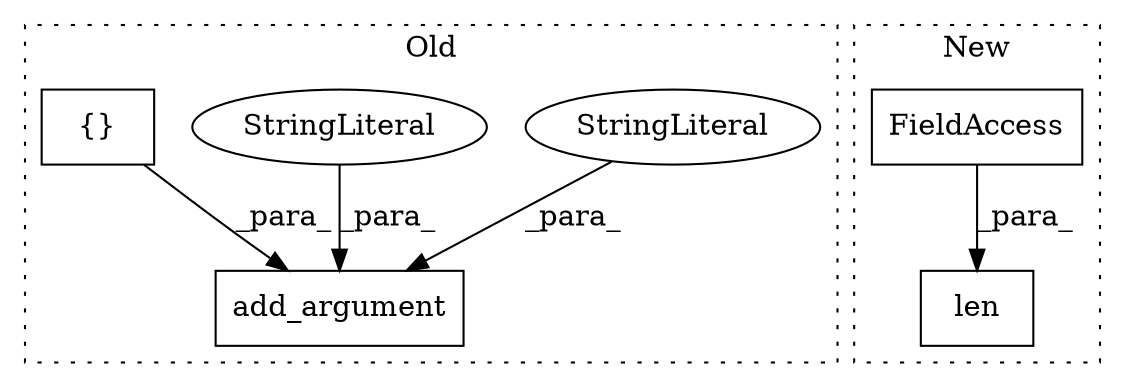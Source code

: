 digraph G {
subgraph cluster0 {
1 [label="add_argument" a="32" s="826,947" l="13,1" shape="box"];
3 [label="StringLiteral" a="45" s="839" l="10" shape="ellipse"];
4 [label="StringLiteral" a="45" s="850" l="3" shape="ellipse"];
6 [label="{}" a="4" s="865,946" l="1,1" shape="box"];
label = "Old";
style="dotted";
}
subgraph cluster1 {
2 [label="len" a="32" s="1110,1126" l="4,1" shape="box"];
5 [label="FieldAccess" a="22" s="1028" l="12" shape="box"];
label = "New";
style="dotted";
}
3 -> 1 [label="_para_"];
4 -> 1 [label="_para_"];
5 -> 2 [label="_para_"];
6 -> 1 [label="_para_"];
}